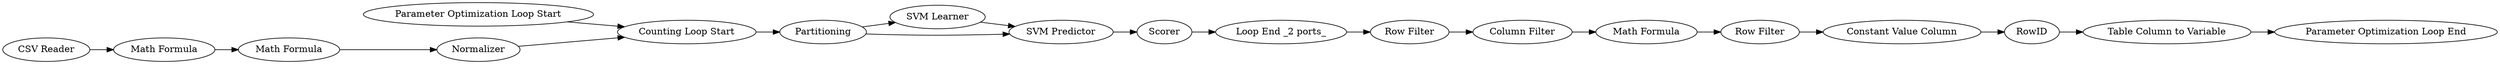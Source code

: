 digraph {
	"-2830035606423205952_12" [label="Row Filter"]
	"-2830035606423205952_20" [label=RowID]
	"-2830035606423205952_16" [label="Parameter Optimization Loop End"]
	"-2830035606423205952_8" [label=Partitioning]
	"-2830035606423205952_17" [label="Table Column to Variable"]
	"3361616637963387921_3" [label="Math Formula"]
	"3361616637963387921_2" [label="Math Formula"]
	"-2830035606423205952_6" [label="SVM Learner"]
	"-2830035606423205952_10" [label="Counting Loop Start"]
	"-2830035606423205952_15" [label="Parameter Optimization Loop Start"]
	"-2830035606423205952_1" [label="CSV Reader"]
	"-2830035606423205952_18" [label="Row Filter"]
	"-2830035606423205952_13" [label="Column Filter"]
	"-2830035606423205952_7" [label="SVM Predictor"]
	"3361616637963387921_4" [label=Normalizer]
	"-2830035606423205952_14" [label="Math Formula"]
	"-2830035606423205952_19" [label="Constant Value Column"]
	"-2830035606423205952_9" [label=Scorer]
	"-2830035606423205952_11" [label="Loop End _2 ports_"]
	"-2830035606423205952_10" -> "-2830035606423205952_8"
	"-2830035606423205952_13" -> "-2830035606423205952_14"
	"-2830035606423205952_15" -> "-2830035606423205952_10"
	"3361616637963387921_2" -> "3361616637963387921_3"
	"-2830035606423205952_6" -> "-2830035606423205952_7"
	"-2830035606423205952_9" -> "-2830035606423205952_11"
	"-2830035606423205952_12" -> "-2830035606423205952_13"
	"-2830035606423205952_20" -> "-2830035606423205952_17"
	"-2830035606423205952_7" -> "-2830035606423205952_9"
	"-2830035606423205952_19" -> "-2830035606423205952_20"
	"-2830035606423205952_17" -> "-2830035606423205952_16"
	"-2830035606423205952_14" -> "-2830035606423205952_18"
	"3361616637963387921_3" -> "3361616637963387921_4"
	"-2830035606423205952_18" -> "-2830035606423205952_19"
	"-2830035606423205952_11" -> "-2830035606423205952_12"
	"-2830035606423205952_8" -> "-2830035606423205952_6"
	"3361616637963387921_4" -> "-2830035606423205952_10"
	"-2830035606423205952_1" -> "3361616637963387921_2"
	"-2830035606423205952_8" -> "-2830035606423205952_7"
	rankdir=LR
}
